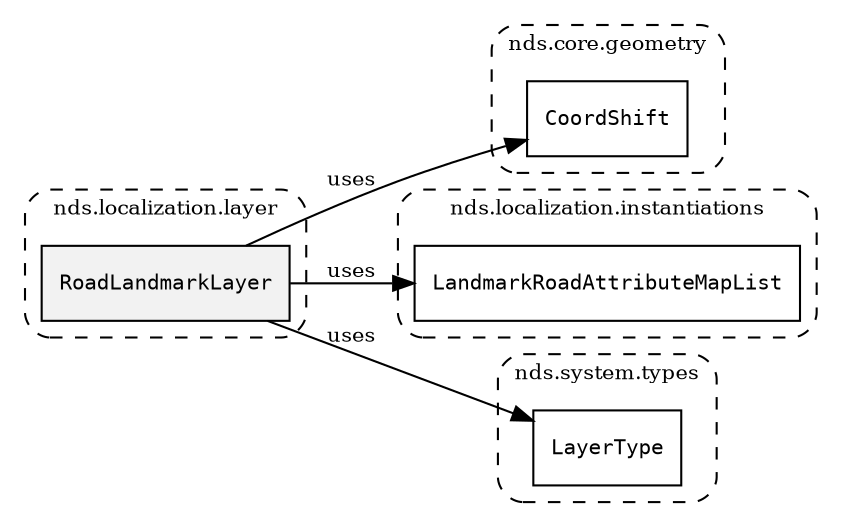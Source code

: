 /**
 * This dot file creates symbol collaboration diagram for RoadLandmarkLayer.
 */
digraph ZSERIO
{
    node [shape=box, fontsize=10];
    rankdir="LR";
    fontsize=10;
    tooltip="RoadLandmarkLayer collaboration diagram";

    subgraph "cluster_nds.localization.layer"
    {
        style="dashed, rounded";
        label="nds.localization.layer";
        tooltip="Package nds.localization.layer";
        href="../../../content/packages/nds.localization.layer.html#Package-nds-localization-layer";
        target="_parent";

        "RoadLandmarkLayer" [style="filled", fillcolor="#0000000D", target="_parent", label=<<font face="monospace"><table align="center" border="0" cellspacing="0" cellpadding="0"><tr><td href="../../../content/packages/nds.localization.layer.html#Structure-RoadLandmarkLayer" title="Structure defined in nds.localization.layer">RoadLandmarkLayer</td></tr></table></font>>];
    }

    subgraph "cluster_nds.core.geometry"
    {
        style="dashed, rounded";
        label="nds.core.geometry";
        tooltip="Package nds.core.geometry";
        href="../../../content/packages/nds.core.geometry.html#Package-nds-core-geometry";
        target="_parent";

        "CoordShift" [target="_parent", label=<<font face="monospace"><table align="center" border="0" cellspacing="0" cellpadding="0"><tr><td href="../../../content/packages/nds.core.geometry.html#Subtype-CoordShift" title="Subtype defined in nds.core.geometry">CoordShift</td></tr></table></font>>];
    }

    subgraph "cluster_nds.localization.instantiations"
    {
        style="dashed, rounded";
        label="nds.localization.instantiations";
        tooltip="Package nds.localization.instantiations";
        href="../../../content/packages/nds.localization.instantiations.html#Package-nds-localization-instantiations";
        target="_parent";

        "LandmarkRoadAttributeMapList" [target="_parent", label=<<font face="monospace"><table align="center" border="0" cellspacing="0" cellpadding="0"><tr><td href="../../../content/packages/nds.localization.instantiations.html#InstantiateType-LandmarkRoadAttributeMapList" title="InstantiateType defined in nds.localization.instantiations">LandmarkRoadAttributeMapList</td></tr></table></font>>];
    }

    subgraph "cluster_nds.system.types"
    {
        style="dashed, rounded";
        label="nds.system.types";
        tooltip="Package nds.system.types";
        href="../../../content/packages/nds.system.types.html#Package-nds-system-types";
        target="_parent";

        "LayerType" [target="_parent", label=<<font face="monospace"><table align="center" border="0" cellspacing="0" cellpadding="0"><tr><td href="../../../content/packages/nds.system.types.html#Enum-LayerType" title="Enum defined in nds.system.types">LayerType</td></tr></table></font>>];
    }

    "RoadLandmarkLayer" -> "CoordShift" [label="uses", fontsize=10];
    "RoadLandmarkLayer" -> "LandmarkRoadAttributeMapList" [label="uses", fontsize=10];
    "RoadLandmarkLayer" -> "LayerType" [label="uses", fontsize=10];
}
